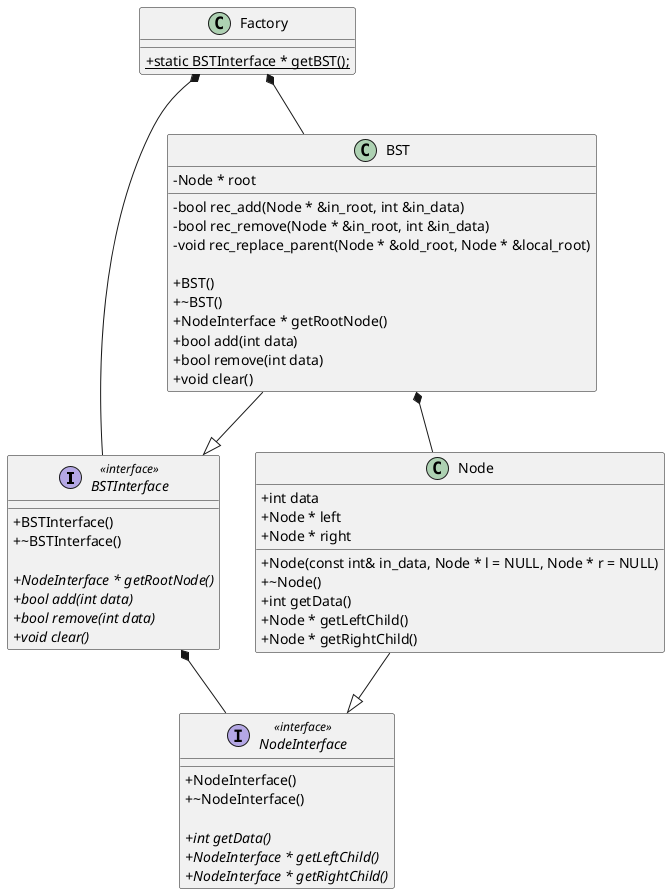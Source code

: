 @startuml

skinparam classAttributeIconSize 0

interface BSTInterface <<interface>> {
    +BSTInterface() 
    +~BSTInterface()
    
	+{abstract} NodeInterface * getRootNode()
	+{abstract} bool add(int data)
	+{abstract} bool remove(int data)
	+{abstract} void clear()
}

class Factory {
    + {static} static BSTInterface * getBST();
}

interface NodeInterface <<interface>> {
    +NodeInterface()
    +~NodeInterface()
    
	+{abstract} int getData()
	+{abstract} NodeInterface * getLeftChild()
	+{abstract} NodeInterface * getRightChild()
}

Factory *-- BSTInterface
BSTInterface *-- NodeInterface

class Node {
    +int data
    +Node * left
    +Node * right
    
    +Node(const int& in_data, Node * l = NULL, Node * r = NULL)
    +~Node()
    +int getData()
    +Node * getLeftChild()
    +Node * getRightChild()
}

Node --|> NodeInterface

class BST {
    -Node * root
    -bool rec_add(Node * &in_root, int &in_data)
    -bool rec_remove(Node * &in_root, int &in_data)
    -void rec_replace_parent(Node * &old_root, Node * &local_root)

    +BST()
    +~BST()
    +NodeInterface * getRootNode()
    +bool add(int data)
    +bool remove(int data)
    +void clear()
}

BST --|> BSTInterface
BST *-- Node
Factory *-- BST

@enduml
